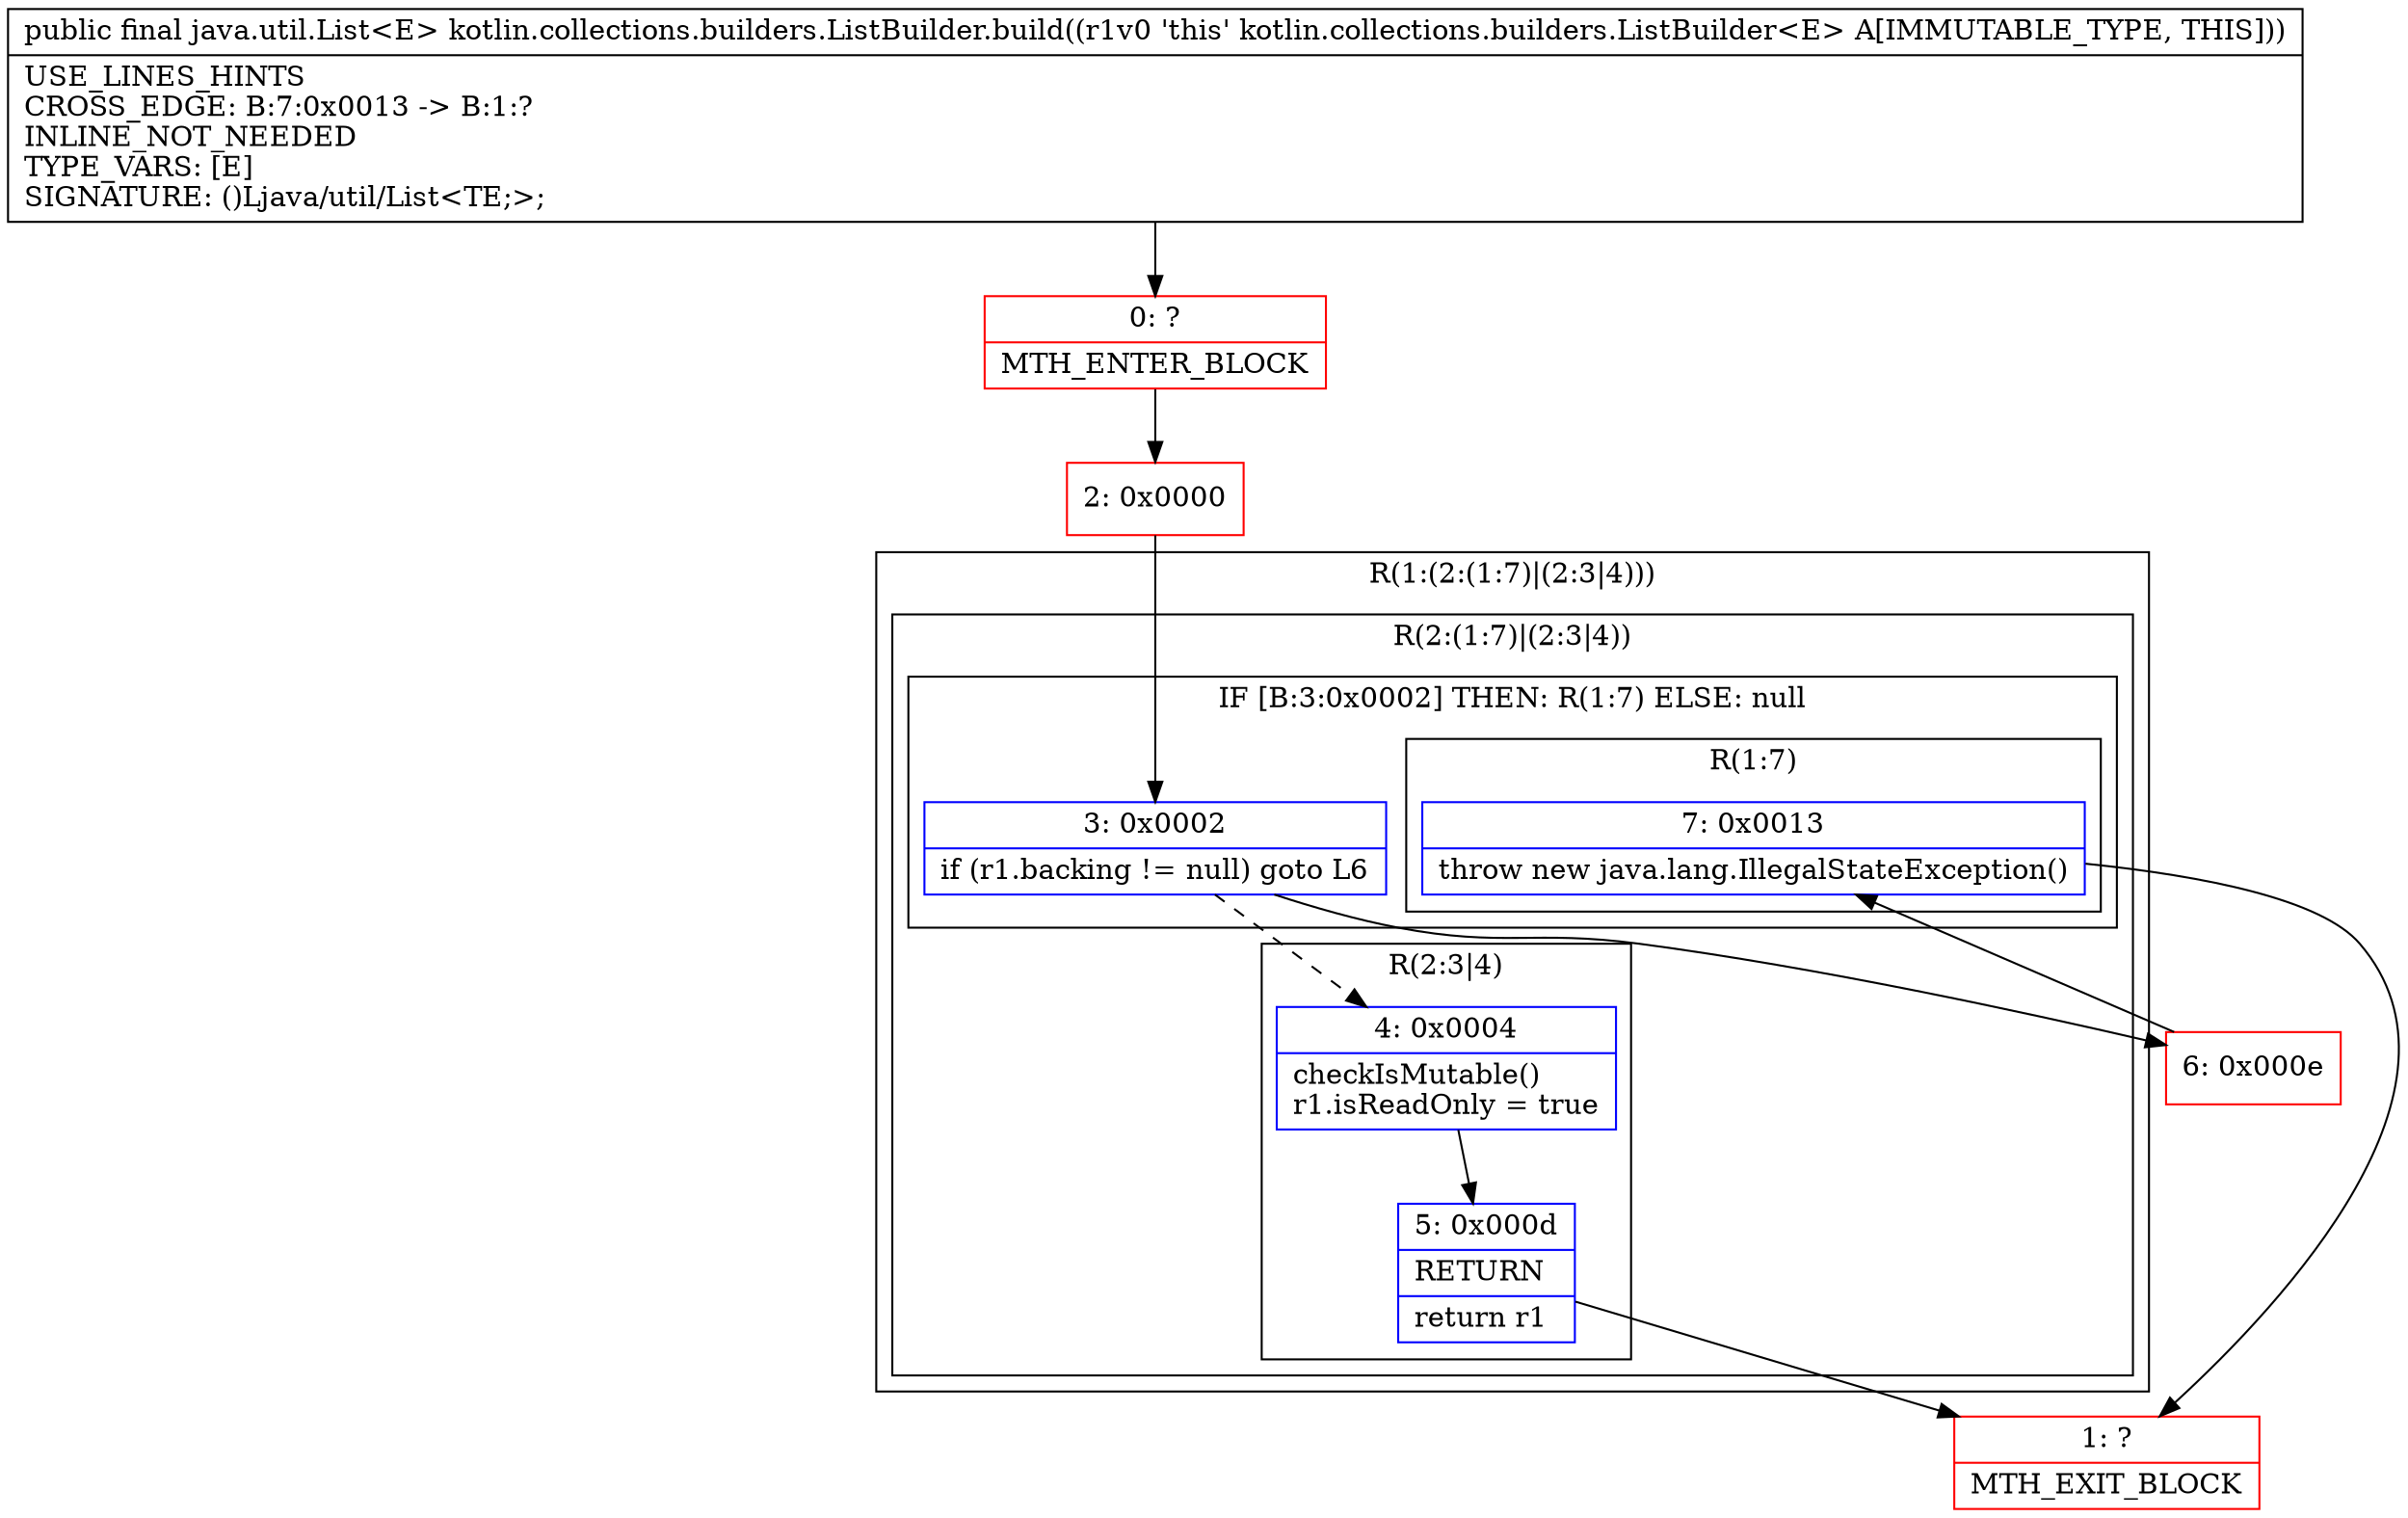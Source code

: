 digraph "CFG forkotlin.collections.builders.ListBuilder.build()Ljava\/util\/List;" {
subgraph cluster_Region_704069388 {
label = "R(1:(2:(1:7)|(2:3|4)))";
node [shape=record,color=blue];
subgraph cluster_Region_1149413875 {
label = "R(2:(1:7)|(2:3|4))";
node [shape=record,color=blue];
subgraph cluster_IfRegion_951558361 {
label = "IF [B:3:0x0002] THEN: R(1:7) ELSE: null";
node [shape=record,color=blue];
Node_3 [shape=record,label="{3\:\ 0x0002|if (r1.backing != null) goto L6\l}"];
subgraph cluster_Region_679654020 {
label = "R(1:7)";
node [shape=record,color=blue];
Node_7 [shape=record,label="{7\:\ 0x0013|throw new java.lang.IllegalStateException()\l}"];
}
}
subgraph cluster_Region_941488071 {
label = "R(2:3|4)";
node [shape=record,color=blue];
Node_4 [shape=record,label="{4\:\ 0x0004|checkIsMutable()\lr1.isReadOnly = true\l}"];
Node_5 [shape=record,label="{5\:\ 0x000d|RETURN\l|return r1\l}"];
}
}
}
Node_0 [shape=record,color=red,label="{0\:\ ?|MTH_ENTER_BLOCK\l}"];
Node_2 [shape=record,color=red,label="{2\:\ 0x0000}"];
Node_1 [shape=record,color=red,label="{1\:\ ?|MTH_EXIT_BLOCK\l}"];
Node_6 [shape=record,color=red,label="{6\:\ 0x000e}"];
MethodNode[shape=record,label="{public final java.util.List\<E\> kotlin.collections.builders.ListBuilder.build((r1v0 'this' kotlin.collections.builders.ListBuilder\<E\> A[IMMUTABLE_TYPE, THIS]))  | USE_LINES_HINTS\lCROSS_EDGE: B:7:0x0013 \-\> B:1:?\lINLINE_NOT_NEEDED\lTYPE_VARS: [E]\lSIGNATURE: ()Ljava\/util\/List\<TE;\>;\l}"];
MethodNode -> Node_0;Node_3 -> Node_4[style=dashed];
Node_3 -> Node_6;
Node_7 -> Node_1;
Node_4 -> Node_5;
Node_5 -> Node_1;
Node_0 -> Node_2;
Node_2 -> Node_3;
Node_6 -> Node_7;
}

